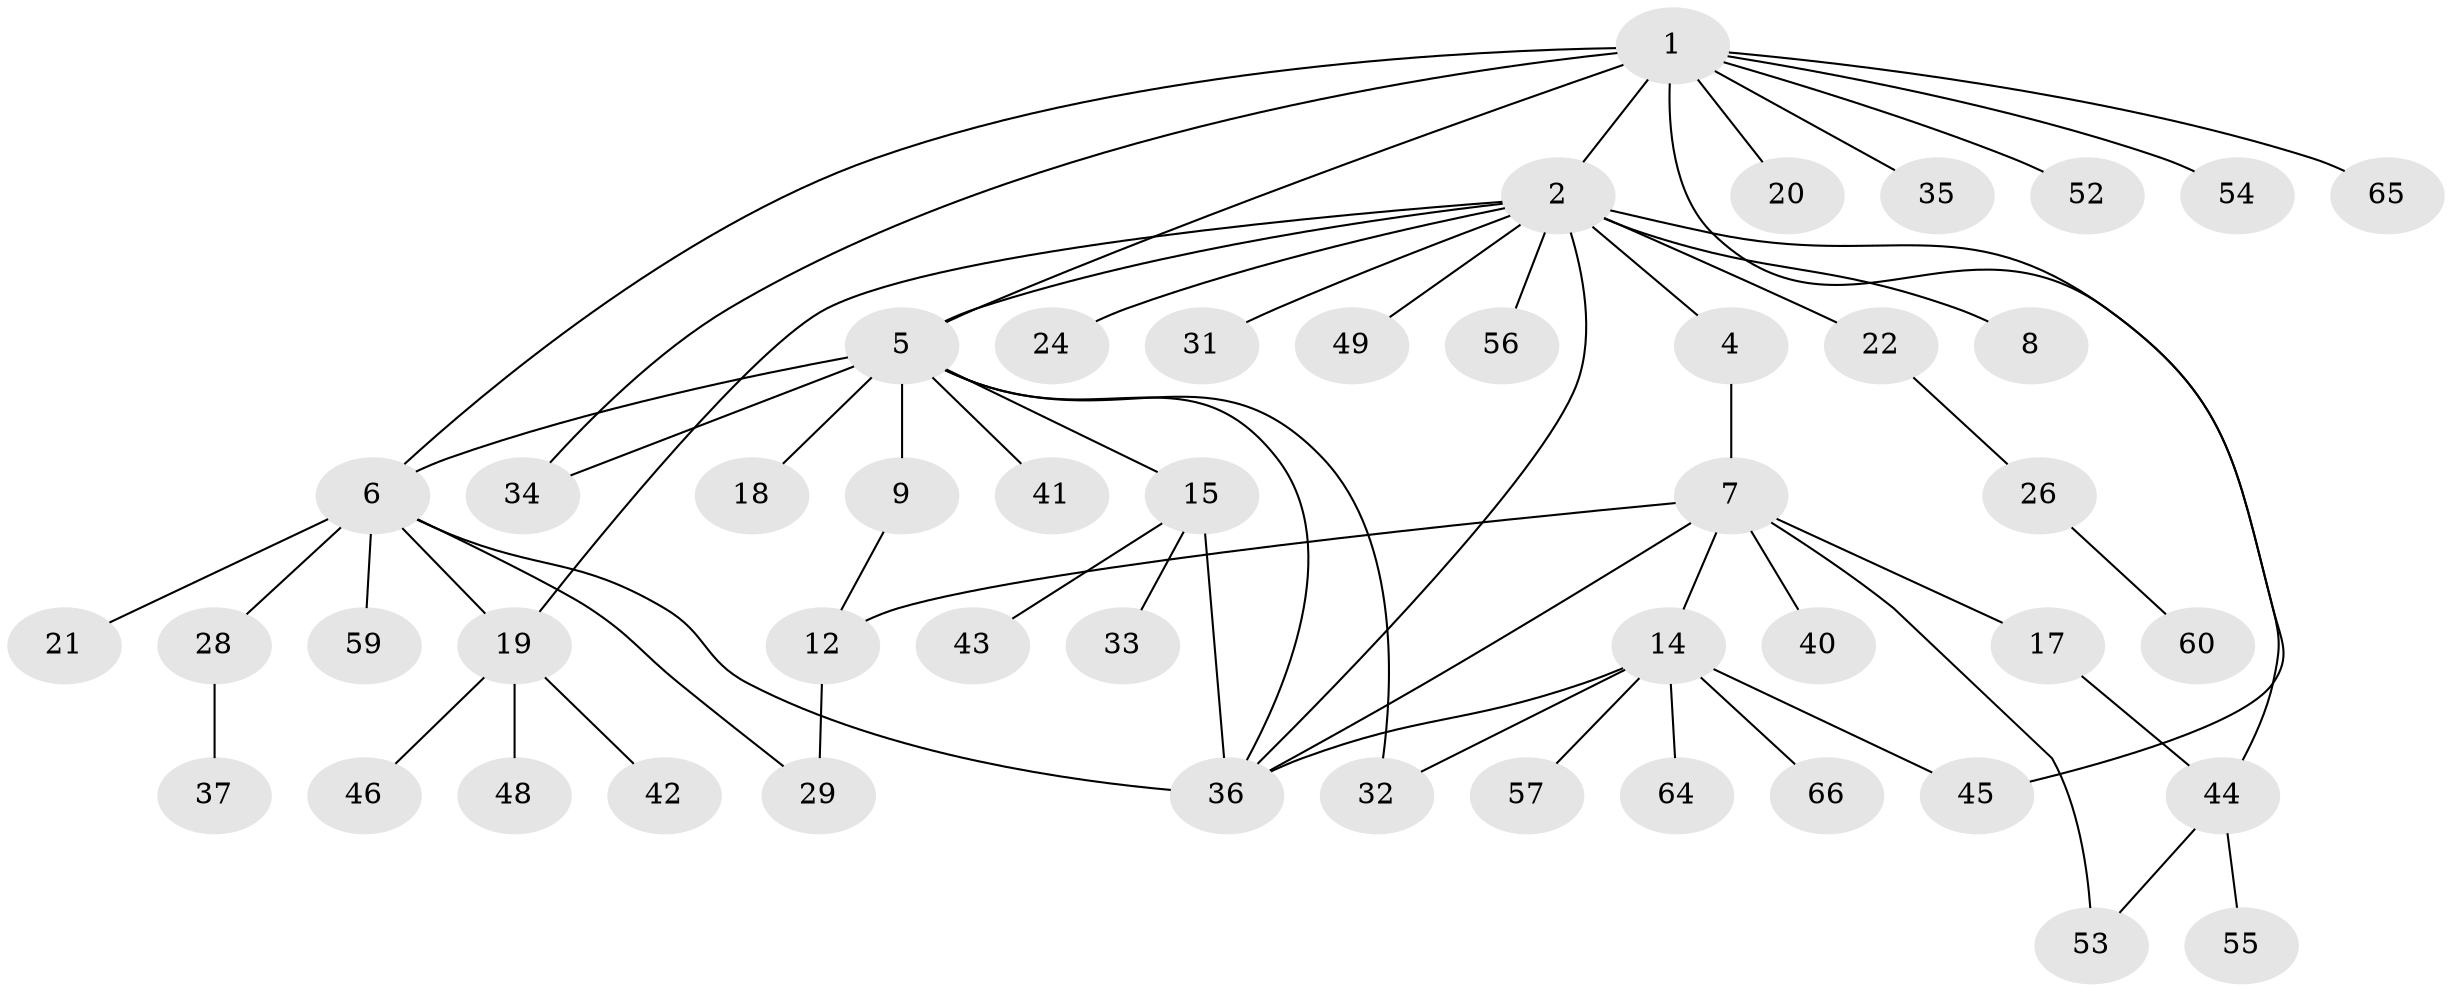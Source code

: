 // original degree distribution, {7: 0.015151515151515152, 14: 0.015151515151515152, 6: 0.07575757575757576, 2: 0.22727272727272727, 4: 0.07575757575757576, 3: 0.06060606060606061, 5: 0.06060606060606061, 1: 0.4696969696969697}
// Generated by graph-tools (version 1.1) at 2025/11/02/27/25 16:11:16]
// undirected, 48 vertices, 62 edges
graph export_dot {
graph [start="1"]
  node [color=gray90,style=filled];
  1 [super="+3"];
  2 [super="+25"];
  4;
  5 [super="+10"];
  6 [super="+27"];
  7 [super="+11"];
  8 [super="+58"];
  9 [super="+16"];
  12 [super="+13"];
  14 [super="+51"];
  15 [super="+30"];
  17;
  18;
  19 [super="+38"];
  20;
  21 [super="+63"];
  22 [super="+23"];
  24;
  26 [super="+61"];
  28;
  29;
  31;
  32 [super="+62"];
  33;
  34;
  35;
  36 [super="+39"];
  37 [super="+50"];
  40;
  41;
  42;
  43;
  44 [super="+47"];
  45;
  46;
  48;
  49;
  52;
  53;
  54;
  55;
  56;
  57;
  59;
  60;
  64;
  65;
  66;
  1 -- 2 [weight=2];
  1 -- 5;
  1 -- 20;
  1 -- 34;
  1 -- 52;
  1 -- 65;
  1 -- 35;
  1 -- 54;
  1 -- 6;
  1 -- 45;
  2 -- 4;
  2 -- 5;
  2 -- 8;
  2 -- 19;
  2 -- 22;
  2 -- 24;
  2 -- 31;
  2 -- 44;
  2 -- 49;
  2 -- 56;
  2 -- 36;
  4 -- 7;
  5 -- 9;
  5 -- 6;
  5 -- 32;
  5 -- 34;
  5 -- 18;
  5 -- 41;
  5 -- 15;
  5 -- 36;
  6 -- 19;
  6 -- 21;
  6 -- 28;
  6 -- 36 [weight=2];
  6 -- 59;
  6 -- 29;
  7 -- 12;
  7 -- 36;
  7 -- 17;
  7 -- 53;
  7 -- 40;
  7 -- 14;
  9 -- 12;
  12 -- 29;
  14 -- 57;
  14 -- 66;
  14 -- 64;
  14 -- 36;
  14 -- 45;
  14 -- 32;
  15 -- 33;
  15 -- 43;
  15 -- 36;
  17 -- 44;
  19 -- 42;
  19 -- 46;
  19 -- 48;
  22 -- 26;
  26 -- 60;
  28 -- 37;
  44 -- 53;
  44 -- 55;
}
